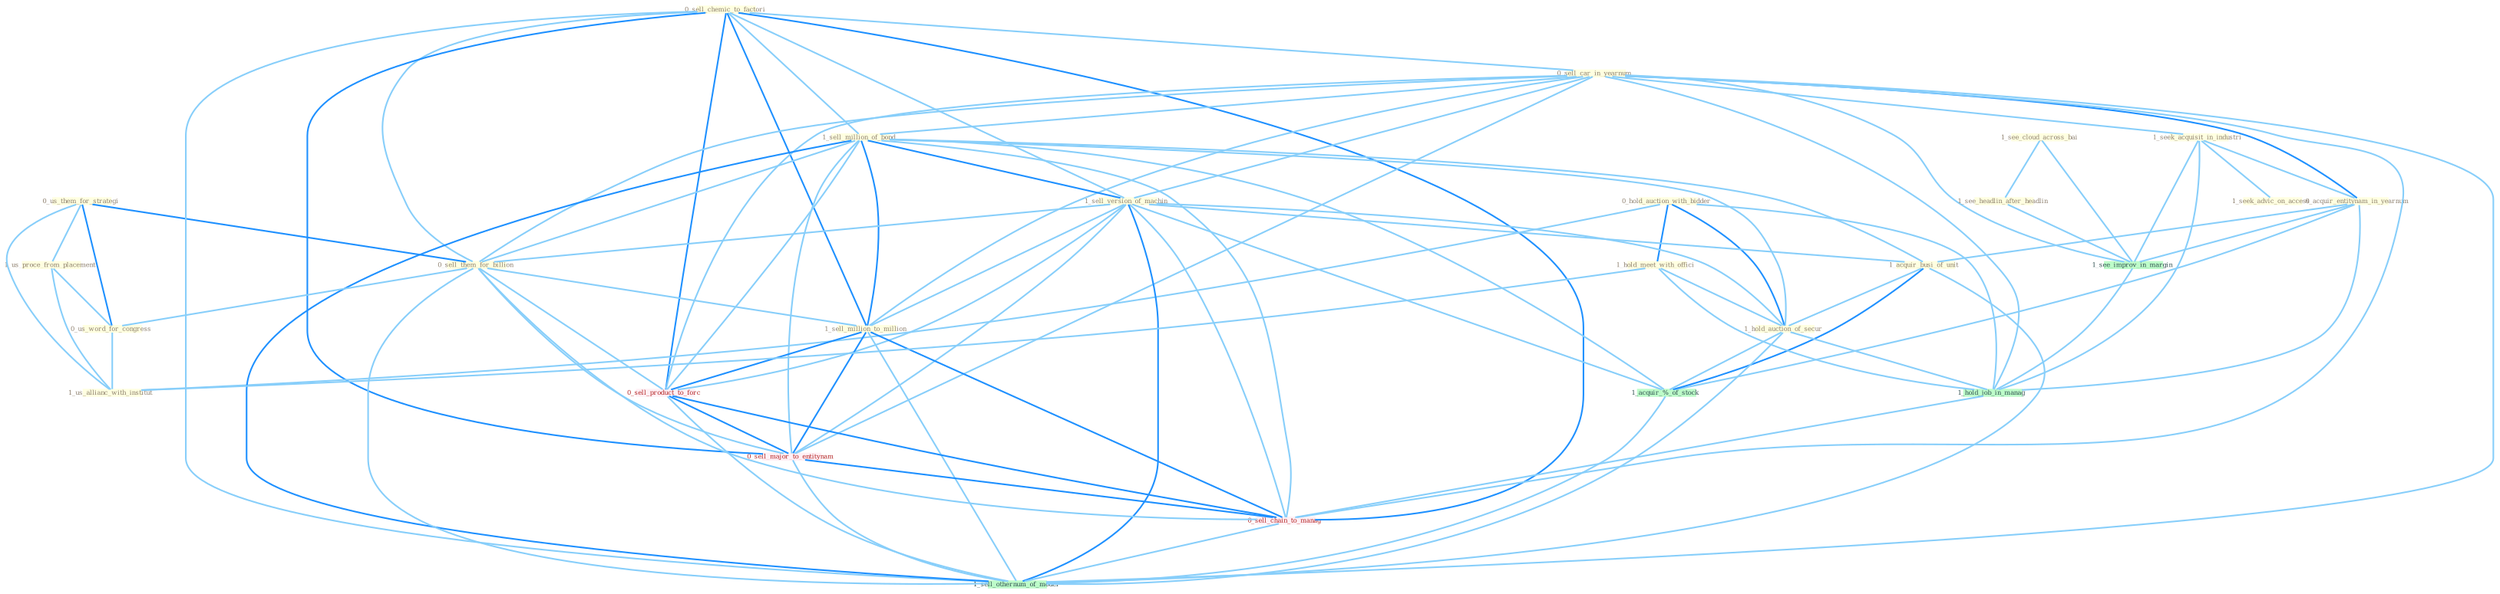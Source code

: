 Graph G{ 
    node
    [shape=polygon,style=filled,width=.5,height=.06,color="#BDFCC9",fixedsize=true,fontsize=4,
    fontcolor="#2f4f4f"];
    {node
    [color="#ffffe0", fontcolor="#8b7d6b"] "0_us_them_for_strategi " "0_sell_chemic_to_factori " "0_hold_auction_with_bidder " "1_us_proce_from_placement " "0_sell_car_in_yearnum " "1_sell_million_of_bond " "1_sell_version_of_machin " "1_seek_acquisit_in_industri " "1_seek_advic_on_access " "0_sell_them_for_billion " "1_see_cloud_across_bai " "1_see_headlin_after_headlin " "1_sell_million_to_million " "0_acquir_entitynam_in_yearnum " "1_acquir_busi_of_unit " "0_us_word_for_congress " "1_hold_meet_with_offici " "1_hold_auction_of_secur " "1_us_allianc_with_institut "}
{node [color="#fff0f5", fontcolor="#b22222"] "0_sell_product_to_forc " "0_sell_major_to_entitynam " "0_sell_chain_to_manag "}
edge [color="#B0E2FF"];

	"0_us_them_for_strategi " -- "1_us_proce_from_placement " [w="1", color="#87cefa" ];
	"0_us_them_for_strategi " -- "0_sell_them_for_billion " [w="2", color="#1e90ff" , len=0.8];
	"0_us_them_for_strategi " -- "0_us_word_for_congress " [w="2", color="#1e90ff" , len=0.8];
	"0_us_them_for_strategi " -- "1_us_allianc_with_institut " [w="1", color="#87cefa" ];
	"0_sell_chemic_to_factori " -- "0_sell_car_in_yearnum " [w="1", color="#87cefa" ];
	"0_sell_chemic_to_factori " -- "1_sell_million_of_bond " [w="1", color="#87cefa" ];
	"0_sell_chemic_to_factori " -- "1_sell_version_of_machin " [w="1", color="#87cefa" ];
	"0_sell_chemic_to_factori " -- "0_sell_them_for_billion " [w="1", color="#87cefa" ];
	"0_sell_chemic_to_factori " -- "1_sell_million_to_million " [w="2", color="#1e90ff" , len=0.8];
	"0_sell_chemic_to_factori " -- "0_sell_product_to_forc " [w="2", color="#1e90ff" , len=0.8];
	"0_sell_chemic_to_factori " -- "0_sell_major_to_entitynam " [w="2", color="#1e90ff" , len=0.8];
	"0_sell_chemic_to_factori " -- "0_sell_chain_to_manag " [w="2", color="#1e90ff" , len=0.8];
	"0_sell_chemic_to_factori " -- "1_sell_othernum_of_model " [w="1", color="#87cefa" ];
	"0_hold_auction_with_bidder " -- "1_hold_meet_with_offici " [w="2", color="#1e90ff" , len=0.8];
	"0_hold_auction_with_bidder " -- "1_hold_auction_of_secur " [w="2", color="#1e90ff" , len=0.8];
	"0_hold_auction_with_bidder " -- "1_us_allianc_with_institut " [w="1", color="#87cefa" ];
	"0_hold_auction_with_bidder " -- "1_hold_job_in_manag " [w="1", color="#87cefa" ];
	"1_us_proce_from_placement " -- "0_us_word_for_congress " [w="1", color="#87cefa" ];
	"1_us_proce_from_placement " -- "1_us_allianc_with_institut " [w="1", color="#87cefa" ];
	"0_sell_car_in_yearnum " -- "1_sell_million_of_bond " [w="1", color="#87cefa" ];
	"0_sell_car_in_yearnum " -- "1_sell_version_of_machin " [w="1", color="#87cefa" ];
	"0_sell_car_in_yearnum " -- "1_seek_acquisit_in_industri " [w="1", color="#87cefa" ];
	"0_sell_car_in_yearnum " -- "0_sell_them_for_billion " [w="1", color="#87cefa" ];
	"0_sell_car_in_yearnum " -- "1_sell_million_to_million " [w="1", color="#87cefa" ];
	"0_sell_car_in_yearnum " -- "0_acquir_entitynam_in_yearnum " [w="2", color="#1e90ff" , len=0.8];
	"0_sell_car_in_yearnum " -- "1_see_improv_in_margin " [w="1", color="#87cefa" ];
	"0_sell_car_in_yearnum " -- "1_hold_job_in_manag " [w="1", color="#87cefa" ];
	"0_sell_car_in_yearnum " -- "0_sell_product_to_forc " [w="1", color="#87cefa" ];
	"0_sell_car_in_yearnum " -- "0_sell_major_to_entitynam " [w="1", color="#87cefa" ];
	"0_sell_car_in_yearnum " -- "0_sell_chain_to_manag " [w="1", color="#87cefa" ];
	"0_sell_car_in_yearnum " -- "1_sell_othernum_of_model " [w="1", color="#87cefa" ];
	"1_sell_million_of_bond " -- "1_sell_version_of_machin " [w="2", color="#1e90ff" , len=0.8];
	"1_sell_million_of_bond " -- "0_sell_them_for_billion " [w="1", color="#87cefa" ];
	"1_sell_million_of_bond " -- "1_sell_million_to_million " [w="2", color="#1e90ff" , len=0.8];
	"1_sell_million_of_bond " -- "1_acquir_busi_of_unit " [w="1", color="#87cefa" ];
	"1_sell_million_of_bond " -- "1_hold_auction_of_secur " [w="1", color="#87cefa" ];
	"1_sell_million_of_bond " -- "1_acquir_%_of_stock " [w="1", color="#87cefa" ];
	"1_sell_million_of_bond " -- "0_sell_product_to_forc " [w="1", color="#87cefa" ];
	"1_sell_million_of_bond " -- "0_sell_major_to_entitynam " [w="1", color="#87cefa" ];
	"1_sell_million_of_bond " -- "0_sell_chain_to_manag " [w="1", color="#87cefa" ];
	"1_sell_million_of_bond " -- "1_sell_othernum_of_model " [w="2", color="#1e90ff" , len=0.8];
	"1_sell_version_of_machin " -- "0_sell_them_for_billion " [w="1", color="#87cefa" ];
	"1_sell_version_of_machin " -- "1_sell_million_to_million " [w="1", color="#87cefa" ];
	"1_sell_version_of_machin " -- "1_acquir_busi_of_unit " [w="1", color="#87cefa" ];
	"1_sell_version_of_machin " -- "1_hold_auction_of_secur " [w="1", color="#87cefa" ];
	"1_sell_version_of_machin " -- "1_acquir_%_of_stock " [w="1", color="#87cefa" ];
	"1_sell_version_of_machin " -- "0_sell_product_to_forc " [w="1", color="#87cefa" ];
	"1_sell_version_of_machin " -- "0_sell_major_to_entitynam " [w="1", color="#87cefa" ];
	"1_sell_version_of_machin " -- "0_sell_chain_to_manag " [w="1", color="#87cefa" ];
	"1_sell_version_of_machin " -- "1_sell_othernum_of_model " [w="2", color="#1e90ff" , len=0.8];
	"1_seek_acquisit_in_industri " -- "1_seek_advic_on_access " [w="1", color="#87cefa" ];
	"1_seek_acquisit_in_industri " -- "0_acquir_entitynam_in_yearnum " [w="1", color="#87cefa" ];
	"1_seek_acquisit_in_industri " -- "1_see_improv_in_margin " [w="1", color="#87cefa" ];
	"1_seek_acquisit_in_industri " -- "1_hold_job_in_manag " [w="1", color="#87cefa" ];
	"0_sell_them_for_billion " -- "1_sell_million_to_million " [w="1", color="#87cefa" ];
	"0_sell_them_for_billion " -- "0_us_word_for_congress " [w="1", color="#87cefa" ];
	"0_sell_them_for_billion " -- "0_sell_product_to_forc " [w="1", color="#87cefa" ];
	"0_sell_them_for_billion " -- "0_sell_major_to_entitynam " [w="1", color="#87cefa" ];
	"0_sell_them_for_billion " -- "0_sell_chain_to_manag " [w="1", color="#87cefa" ];
	"0_sell_them_for_billion " -- "1_sell_othernum_of_model " [w="1", color="#87cefa" ];
	"1_see_cloud_across_bai " -- "1_see_headlin_after_headlin " [w="1", color="#87cefa" ];
	"1_see_cloud_across_bai " -- "1_see_improv_in_margin " [w="1", color="#87cefa" ];
	"1_see_headlin_after_headlin " -- "1_see_improv_in_margin " [w="1", color="#87cefa" ];
	"1_sell_million_to_million " -- "0_sell_product_to_forc " [w="2", color="#1e90ff" , len=0.8];
	"1_sell_million_to_million " -- "0_sell_major_to_entitynam " [w="2", color="#1e90ff" , len=0.8];
	"1_sell_million_to_million " -- "0_sell_chain_to_manag " [w="2", color="#1e90ff" , len=0.8];
	"1_sell_million_to_million " -- "1_sell_othernum_of_model " [w="1", color="#87cefa" ];
	"0_acquir_entitynam_in_yearnum " -- "1_acquir_busi_of_unit " [w="1", color="#87cefa" ];
	"0_acquir_entitynam_in_yearnum " -- "1_see_improv_in_margin " [w="1", color="#87cefa" ];
	"0_acquir_entitynam_in_yearnum " -- "1_acquir_%_of_stock " [w="1", color="#87cefa" ];
	"0_acquir_entitynam_in_yearnum " -- "1_hold_job_in_manag " [w="1", color="#87cefa" ];
	"1_acquir_busi_of_unit " -- "1_hold_auction_of_secur " [w="1", color="#87cefa" ];
	"1_acquir_busi_of_unit " -- "1_acquir_%_of_stock " [w="2", color="#1e90ff" , len=0.8];
	"1_acquir_busi_of_unit " -- "1_sell_othernum_of_model " [w="1", color="#87cefa" ];
	"0_us_word_for_congress " -- "1_us_allianc_with_institut " [w="1", color="#87cefa" ];
	"1_hold_meet_with_offici " -- "1_hold_auction_of_secur " [w="1", color="#87cefa" ];
	"1_hold_meet_with_offici " -- "1_us_allianc_with_institut " [w="1", color="#87cefa" ];
	"1_hold_meet_with_offici " -- "1_hold_job_in_manag " [w="1", color="#87cefa" ];
	"1_hold_auction_of_secur " -- "1_acquir_%_of_stock " [w="1", color="#87cefa" ];
	"1_hold_auction_of_secur " -- "1_hold_job_in_manag " [w="1", color="#87cefa" ];
	"1_hold_auction_of_secur " -- "1_sell_othernum_of_model " [w="1", color="#87cefa" ];
	"1_see_improv_in_margin " -- "1_hold_job_in_manag " [w="1", color="#87cefa" ];
	"1_acquir_%_of_stock " -- "1_sell_othernum_of_model " [w="1", color="#87cefa" ];
	"1_hold_job_in_manag " -- "0_sell_chain_to_manag " [w="1", color="#87cefa" ];
	"0_sell_product_to_forc " -- "0_sell_major_to_entitynam " [w="2", color="#1e90ff" , len=0.8];
	"0_sell_product_to_forc " -- "0_sell_chain_to_manag " [w="2", color="#1e90ff" , len=0.8];
	"0_sell_product_to_forc " -- "1_sell_othernum_of_model " [w="1", color="#87cefa" ];
	"0_sell_major_to_entitynam " -- "0_sell_chain_to_manag " [w="2", color="#1e90ff" , len=0.8];
	"0_sell_major_to_entitynam " -- "1_sell_othernum_of_model " [w="1", color="#87cefa" ];
	"0_sell_chain_to_manag " -- "1_sell_othernum_of_model " [w="1", color="#87cefa" ];
}